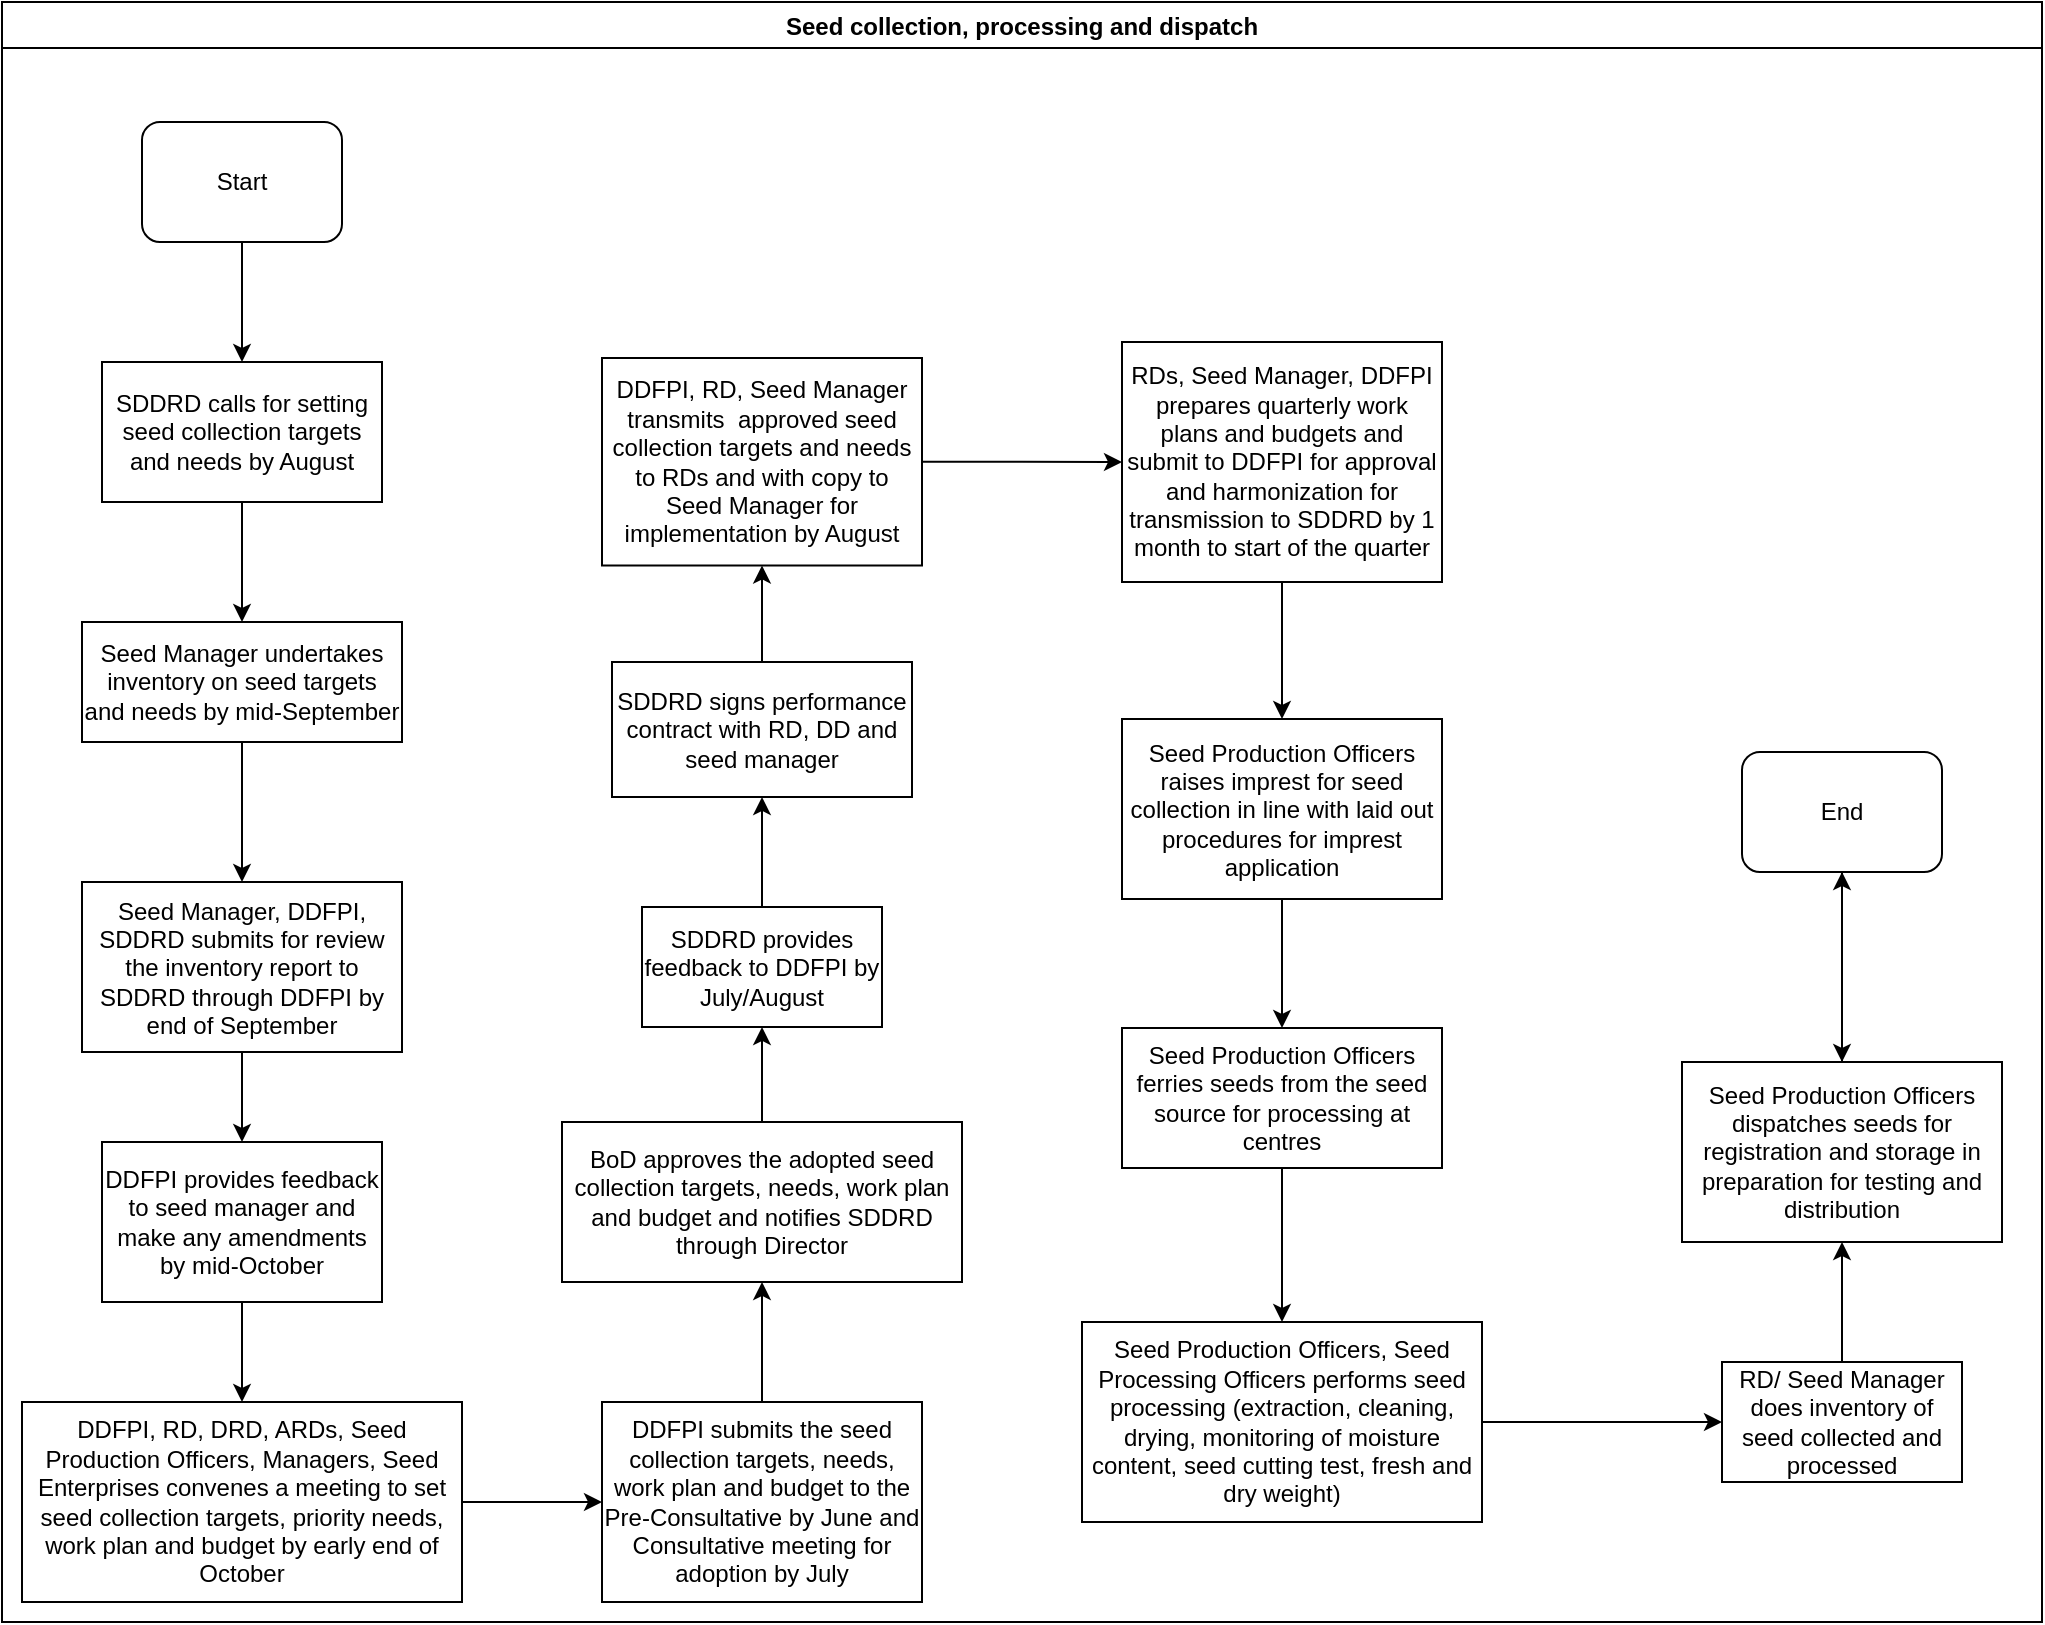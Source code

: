 <mxfile version="14.2.7" type="github">
  <diagram id="Hti3g_JA2gQ-FCei74Bm" name="Page-1">
    <mxGraphModel dx="1038" dy="547" grid="1" gridSize="10" guides="1" tooltips="1" connect="1" arrows="1" fold="1" page="1" pageScale="1" pageWidth="1169" pageHeight="827" math="0" shadow="0">
      <root>
        <mxCell id="0" />
        <mxCell id="1" parent="0" />
        <mxCell id="CFJs6edvpneOBIYGKQMz-1" value="Seed collection, processing and dispatch" style="swimlane;" vertex="1" parent="1">
          <mxGeometry x="10" y="10" width="1020" height="810" as="geometry" />
        </mxCell>
        <mxCell id="CFJs6edvpneOBIYGKQMz-2" value="Start" style="rounded=1;whiteSpace=wrap;html=1;" vertex="1" parent="CFJs6edvpneOBIYGKQMz-1">
          <mxGeometry x="70" y="60" width="100" height="60" as="geometry" />
        </mxCell>
        <mxCell id="CFJs6edvpneOBIYGKQMz-5" value="SDDRD calls for setting seed collection targets and needs by August" style="rounded=0;whiteSpace=wrap;html=1;" vertex="1" parent="CFJs6edvpneOBIYGKQMz-1">
          <mxGeometry x="50" y="180" width="140" height="70" as="geometry" />
        </mxCell>
        <mxCell id="CFJs6edvpneOBIYGKQMz-4" value="" style="edgeStyle=orthogonalEdgeStyle;rounded=0;orthogonalLoop=1;jettySize=auto;html=1;" edge="1" parent="CFJs6edvpneOBIYGKQMz-1" source="CFJs6edvpneOBIYGKQMz-2" target="CFJs6edvpneOBIYGKQMz-5">
          <mxGeometry relative="1" as="geometry">
            <mxPoint x="120" y="200" as="targetPoint" />
          </mxGeometry>
        </mxCell>
        <mxCell id="CFJs6edvpneOBIYGKQMz-6" value="Seed Manager undertakes inventory on seed targets and needs by mid-September" style="whiteSpace=wrap;html=1;rounded=0;" vertex="1" parent="CFJs6edvpneOBIYGKQMz-1">
          <mxGeometry x="40" y="310" width="160" height="60" as="geometry" />
        </mxCell>
        <mxCell id="CFJs6edvpneOBIYGKQMz-7" value="" style="edgeStyle=orthogonalEdgeStyle;rounded=0;orthogonalLoop=1;jettySize=auto;html=1;" edge="1" parent="CFJs6edvpneOBIYGKQMz-1" source="CFJs6edvpneOBIYGKQMz-5" target="CFJs6edvpneOBIYGKQMz-6">
          <mxGeometry relative="1" as="geometry" />
        </mxCell>
        <mxCell id="CFJs6edvpneOBIYGKQMz-8" value="Seed Manager, DDFPI, SDDRD submits for review the inventory report to SDDRD through DDFPI by end of September" style="whiteSpace=wrap;html=1;rounded=0;" vertex="1" parent="CFJs6edvpneOBIYGKQMz-1">
          <mxGeometry x="40" y="440" width="160" height="85" as="geometry" />
        </mxCell>
        <mxCell id="CFJs6edvpneOBIYGKQMz-9" value="" style="edgeStyle=orthogonalEdgeStyle;rounded=0;orthogonalLoop=1;jettySize=auto;html=1;" edge="1" parent="CFJs6edvpneOBIYGKQMz-1" source="CFJs6edvpneOBIYGKQMz-6" target="CFJs6edvpneOBIYGKQMz-8">
          <mxGeometry relative="1" as="geometry" />
        </mxCell>
        <mxCell id="CFJs6edvpneOBIYGKQMz-10" value="DDFPI provides feedback to seed manager and make any amendments by mid-October" style="whiteSpace=wrap;html=1;rounded=0;" vertex="1" parent="CFJs6edvpneOBIYGKQMz-1">
          <mxGeometry x="50" y="570" width="140" height="80" as="geometry" />
        </mxCell>
        <mxCell id="CFJs6edvpneOBIYGKQMz-11" value="" style="edgeStyle=orthogonalEdgeStyle;rounded=0;orthogonalLoop=1;jettySize=auto;html=1;" edge="1" parent="CFJs6edvpneOBIYGKQMz-1" source="CFJs6edvpneOBIYGKQMz-8" target="CFJs6edvpneOBIYGKQMz-10">
          <mxGeometry relative="1" as="geometry" />
        </mxCell>
        <mxCell id="CFJs6edvpneOBIYGKQMz-16" value="BoD approves the adopted seed collection targets, needs, work plan and budget and notifies SDDRD through Director" style="whiteSpace=wrap;html=1;rounded=0;" vertex="1" parent="CFJs6edvpneOBIYGKQMz-1">
          <mxGeometry x="280" y="560" width="200" height="80" as="geometry" />
        </mxCell>
        <mxCell id="CFJs6edvpneOBIYGKQMz-18" value="SDDRD provides feedback to DDFPI by July/August" style="whiteSpace=wrap;html=1;rounded=0;" vertex="1" parent="CFJs6edvpneOBIYGKQMz-1">
          <mxGeometry x="320" y="452.5" width="120" height="60" as="geometry" />
        </mxCell>
        <mxCell id="CFJs6edvpneOBIYGKQMz-19" value="" style="edgeStyle=orthogonalEdgeStyle;rounded=0;orthogonalLoop=1;jettySize=auto;html=1;" edge="1" parent="CFJs6edvpneOBIYGKQMz-1" source="CFJs6edvpneOBIYGKQMz-16" target="CFJs6edvpneOBIYGKQMz-18">
          <mxGeometry relative="1" as="geometry" />
        </mxCell>
        <mxCell id="CFJs6edvpneOBIYGKQMz-20" value="SDDRD signs performance contract with RD, DD and seed manager" style="whiteSpace=wrap;html=1;rounded=0;" vertex="1" parent="CFJs6edvpneOBIYGKQMz-1">
          <mxGeometry x="305" y="330" width="150" height="67.5" as="geometry" />
        </mxCell>
        <mxCell id="CFJs6edvpneOBIYGKQMz-21" value="" style="edgeStyle=orthogonalEdgeStyle;rounded=0;orthogonalLoop=1;jettySize=auto;html=1;" edge="1" parent="CFJs6edvpneOBIYGKQMz-1" source="CFJs6edvpneOBIYGKQMz-18" target="CFJs6edvpneOBIYGKQMz-20">
          <mxGeometry relative="1" as="geometry" />
        </mxCell>
        <mxCell id="CFJs6edvpneOBIYGKQMz-22" value="DDFPI, RD, Seed Manager transmits&amp;nbsp; approved seed collection targets and needs to RDs and with copy to Seed Manager for implementation by August" style="whiteSpace=wrap;html=1;rounded=0;" vertex="1" parent="CFJs6edvpneOBIYGKQMz-1">
          <mxGeometry x="300" y="178" width="160" height="103.75" as="geometry" />
        </mxCell>
        <mxCell id="CFJs6edvpneOBIYGKQMz-23" value="" style="edgeStyle=orthogonalEdgeStyle;rounded=0;orthogonalLoop=1;jettySize=auto;html=1;" edge="1" parent="CFJs6edvpneOBIYGKQMz-1" source="CFJs6edvpneOBIYGKQMz-20" target="CFJs6edvpneOBIYGKQMz-22">
          <mxGeometry relative="1" as="geometry" />
        </mxCell>
        <mxCell id="CFJs6edvpneOBIYGKQMz-26" value="Seed Production Officers raises imprest for seed collection in line with laid out procedures for imprest application" style="whiteSpace=wrap;html=1;rounded=0;" vertex="1" parent="CFJs6edvpneOBIYGKQMz-1">
          <mxGeometry x="560" y="358.5" width="160" height="90" as="geometry" />
        </mxCell>
        <mxCell id="CFJs6edvpneOBIYGKQMz-28" value="Seed Production Officers ferries seeds from the seed source for processing at centres" style="whiteSpace=wrap;html=1;rounded=0;" vertex="1" parent="CFJs6edvpneOBIYGKQMz-1">
          <mxGeometry x="560" y="513" width="160" height="70" as="geometry" />
        </mxCell>
        <mxCell id="CFJs6edvpneOBIYGKQMz-29" value="" style="edgeStyle=orthogonalEdgeStyle;rounded=0;orthogonalLoop=1;jettySize=auto;html=1;" edge="1" parent="CFJs6edvpneOBIYGKQMz-1" source="CFJs6edvpneOBIYGKQMz-26" target="CFJs6edvpneOBIYGKQMz-28">
          <mxGeometry relative="1" as="geometry" />
        </mxCell>
        <mxCell id="CFJs6edvpneOBIYGKQMz-30" value="Seed Production Officers, Seed Processing Officers performs seed processing (extraction, cleaning, drying, monitoring of moisture content, seed cutting test, fresh and dry weight)" style="whiteSpace=wrap;html=1;rounded=0;" vertex="1" parent="CFJs6edvpneOBIYGKQMz-1">
          <mxGeometry x="540" y="660" width="200" height="100" as="geometry" />
        </mxCell>
        <mxCell id="CFJs6edvpneOBIYGKQMz-31" value="" style="edgeStyle=orthogonalEdgeStyle;rounded=0;orthogonalLoop=1;jettySize=auto;html=1;" edge="1" parent="CFJs6edvpneOBIYGKQMz-1" source="CFJs6edvpneOBIYGKQMz-28" target="CFJs6edvpneOBIYGKQMz-30">
          <mxGeometry relative="1" as="geometry" />
        </mxCell>
        <mxCell id="CFJs6edvpneOBIYGKQMz-38" value="End" style="rounded=1;whiteSpace=wrap;html=1;" vertex="1" parent="CFJs6edvpneOBIYGKQMz-1">
          <mxGeometry x="870" y="375" width="100" height="60" as="geometry" />
        </mxCell>
        <mxCell id="CFJs6edvpneOBIYGKQMz-15" value="" style="edgeStyle=orthogonalEdgeStyle;rounded=0;orthogonalLoop=1;jettySize=auto;html=1;" edge="1" parent="1" source="CFJs6edvpneOBIYGKQMz-12" target="CFJs6edvpneOBIYGKQMz-14">
          <mxGeometry relative="1" as="geometry" />
        </mxCell>
        <mxCell id="CFJs6edvpneOBIYGKQMz-12" value="DDFPI, RD, DRD, ARDs, Seed Production Officers, Managers, Seed Enterprises convenes a meeting to set seed collection targets, priority needs, work plan and budget by early end of October" style="whiteSpace=wrap;html=1;rounded=0;" vertex="1" parent="1">
          <mxGeometry x="20" y="710" width="220" height="100" as="geometry" />
        </mxCell>
        <mxCell id="CFJs6edvpneOBIYGKQMz-13" value="" style="edgeStyle=orthogonalEdgeStyle;rounded=0;orthogonalLoop=1;jettySize=auto;html=1;" edge="1" parent="1" source="CFJs6edvpneOBIYGKQMz-10" target="CFJs6edvpneOBIYGKQMz-12">
          <mxGeometry relative="1" as="geometry" />
        </mxCell>
        <mxCell id="CFJs6edvpneOBIYGKQMz-17" value="" style="edgeStyle=orthogonalEdgeStyle;rounded=0;orthogonalLoop=1;jettySize=auto;html=1;" edge="1" parent="1" source="CFJs6edvpneOBIYGKQMz-14" target="CFJs6edvpneOBIYGKQMz-16">
          <mxGeometry relative="1" as="geometry" />
        </mxCell>
        <mxCell id="CFJs6edvpneOBIYGKQMz-14" value="DDFPI submits the seed collection targets, needs, work plan and budget to the Pre-Consultative by June and Consultative meeting for adoption by July" style="whiteSpace=wrap;html=1;rounded=0;" vertex="1" parent="1">
          <mxGeometry x="310" y="710" width="160" height="100" as="geometry" />
        </mxCell>
        <mxCell id="CFJs6edvpneOBIYGKQMz-27" value="" style="edgeStyle=orthogonalEdgeStyle;rounded=0;orthogonalLoop=1;jettySize=auto;html=1;" edge="1" parent="1" source="CFJs6edvpneOBIYGKQMz-24" target="CFJs6edvpneOBIYGKQMz-26">
          <mxGeometry relative="1" as="geometry" />
        </mxCell>
        <mxCell id="CFJs6edvpneOBIYGKQMz-24" value="RDs, Seed Manager, DDFPI prepares quarterly work plans and budgets and submit to DDFPI for approval and harmonization for transmission to SDDRD by 1 month to start of the quarter" style="whiteSpace=wrap;html=1;rounded=0;" vertex="1" parent="1">
          <mxGeometry x="570" y="180" width="160" height="120" as="geometry" />
        </mxCell>
        <mxCell id="CFJs6edvpneOBIYGKQMz-25" value="" style="edgeStyle=orthogonalEdgeStyle;rounded=0;orthogonalLoop=1;jettySize=auto;html=1;" edge="1" parent="1" source="CFJs6edvpneOBIYGKQMz-22" target="CFJs6edvpneOBIYGKQMz-24">
          <mxGeometry relative="1" as="geometry" />
        </mxCell>
        <mxCell id="CFJs6edvpneOBIYGKQMz-35" value="" style="edgeStyle=orthogonalEdgeStyle;rounded=0;orthogonalLoop=1;jettySize=auto;html=1;" edge="1" parent="1" source="CFJs6edvpneOBIYGKQMz-32" target="CFJs6edvpneOBIYGKQMz-34">
          <mxGeometry relative="1" as="geometry" />
        </mxCell>
        <mxCell id="CFJs6edvpneOBIYGKQMz-32" value="RD/ Seed Manager does inventory of seed collected and processed" style="whiteSpace=wrap;html=1;rounded=0;" vertex="1" parent="1">
          <mxGeometry x="870" y="690" width="120" height="60" as="geometry" />
        </mxCell>
        <mxCell id="CFJs6edvpneOBIYGKQMz-33" value="" style="edgeStyle=orthogonalEdgeStyle;rounded=0;orthogonalLoop=1;jettySize=auto;html=1;" edge="1" parent="1" source="CFJs6edvpneOBIYGKQMz-30" target="CFJs6edvpneOBIYGKQMz-32">
          <mxGeometry relative="1" as="geometry" />
        </mxCell>
        <mxCell id="CFJs6edvpneOBIYGKQMz-37" value="" style="edgeStyle=orthogonalEdgeStyle;rounded=0;orthogonalLoop=1;jettySize=auto;html=1;" edge="1" parent="1" source="CFJs6edvpneOBIYGKQMz-34">
          <mxGeometry relative="1" as="geometry">
            <mxPoint x="930" y="445" as="targetPoint" />
          </mxGeometry>
        </mxCell>
        <mxCell id="CFJs6edvpneOBIYGKQMz-34" value="Seed Production Officers dispatches seeds for registration and storage in preparation for testing and distribution" style="whiteSpace=wrap;html=1;rounded=0;" vertex="1" parent="1">
          <mxGeometry x="850" y="540" width="160" height="90" as="geometry" />
        </mxCell>
        <mxCell id="CFJs6edvpneOBIYGKQMz-39" value="" style="edgeStyle=orthogonalEdgeStyle;rounded=0;orthogonalLoop=1;jettySize=auto;html=1;exitX=0.5;exitY=1;exitDx=0;exitDy=0;" edge="1" parent="1" source="CFJs6edvpneOBIYGKQMz-38" target="CFJs6edvpneOBIYGKQMz-34">
          <mxGeometry relative="1" as="geometry" />
        </mxCell>
      </root>
    </mxGraphModel>
  </diagram>
</mxfile>
